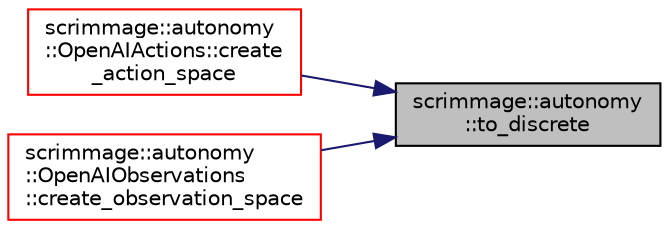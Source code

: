 digraph "scrimmage::autonomy::to_discrete"
{
 // LATEX_PDF_SIZE
  edge [fontname="Helvetica",fontsize="10",labelfontname="Helvetica",labelfontsize="10"];
  node [fontname="Helvetica",fontsize="10",shape=record];
  rankdir="RL";
  Node1 [label="scrimmage::autonomy\l::to_discrete",height=0.2,width=0.4,color="black", fillcolor="grey75", style="filled", fontcolor="black",tooltip=" "];
  Node1 -> Node2 [dir="back",color="midnightblue",fontsize="10",style="solid",fontname="Helvetica"];
  Node2 [label="scrimmage::autonomy\l::OpenAIActions::create\l_action_space",height=0.2,width=0.4,color="red", fillcolor="white", style="filled",URL="$classscrimmage_1_1autonomy_1_1OpenAIActions.html#a541fc805e0fec4cb224af7dd93b1be6f",tooltip=" "];
  Node1 -> Node5 [dir="back",color="midnightblue",fontsize="10",style="solid",fontname="Helvetica"];
  Node5 [label="scrimmage::autonomy\l::OpenAIObservations\l::create_observation_space",height=0.2,width=0.4,color="red", fillcolor="white", style="filled",URL="$classscrimmage_1_1autonomy_1_1OpenAIObservations.html#a30519878d5900e26e317d89f1089232e",tooltip=" "];
}
